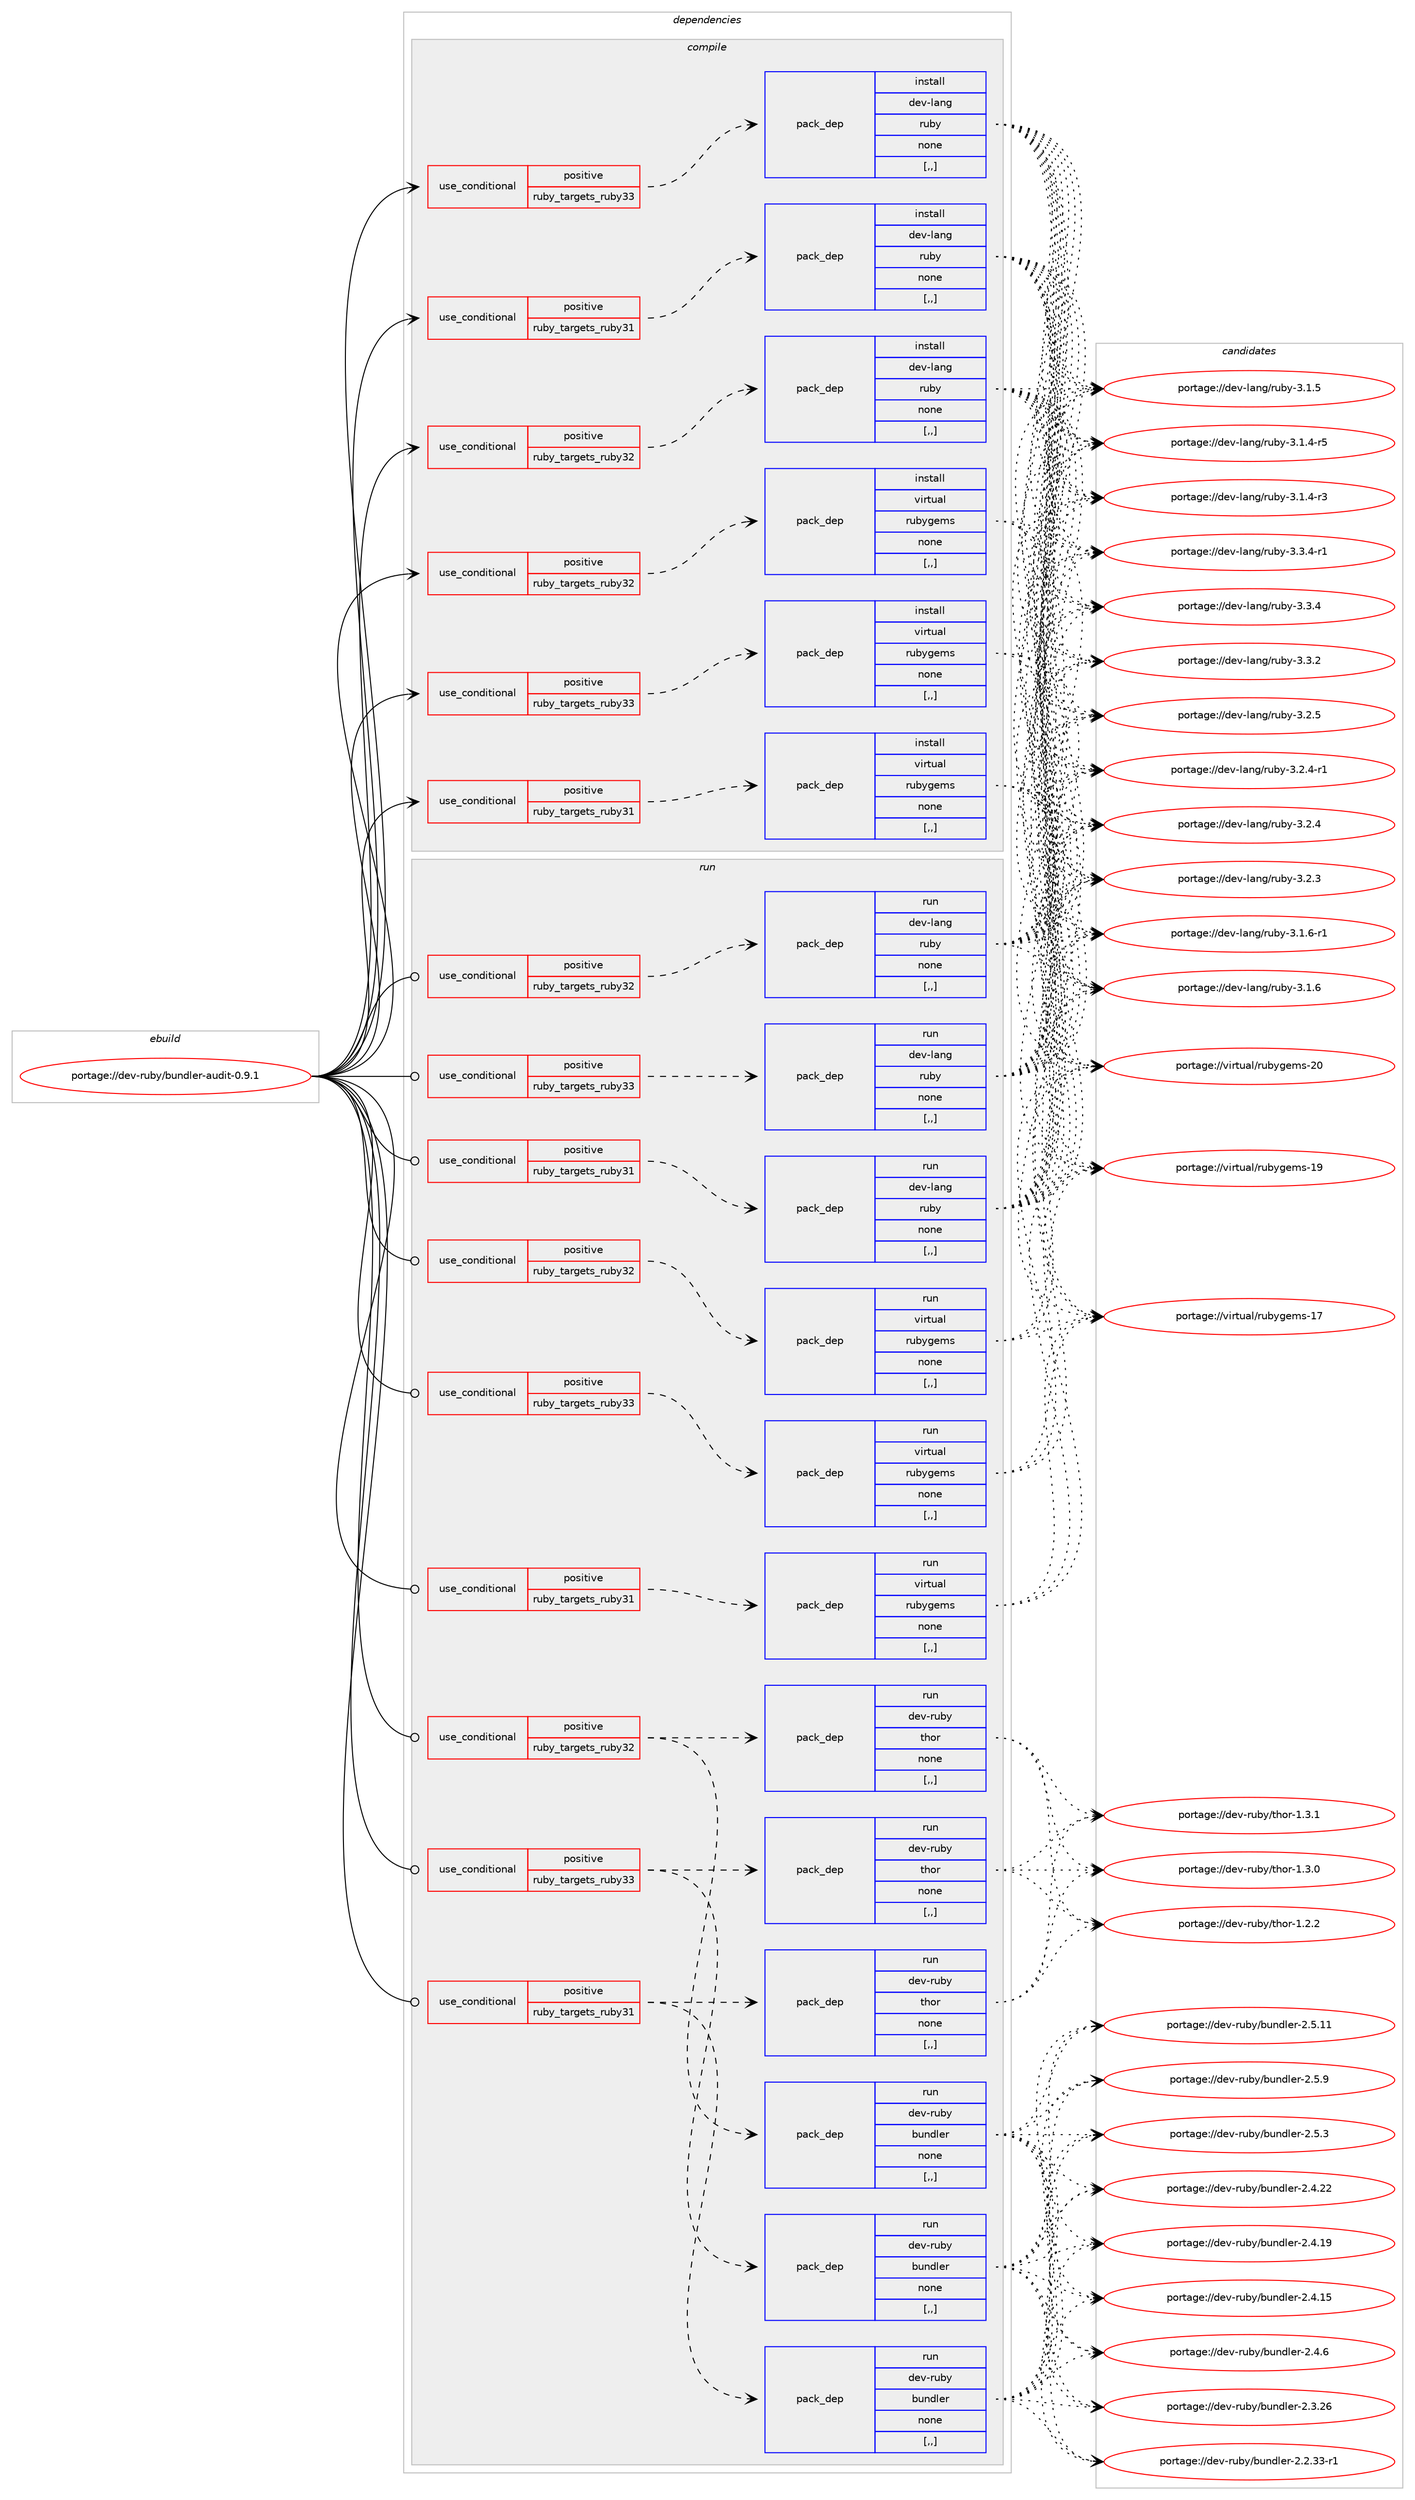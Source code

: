 digraph prolog {

# *************
# Graph options
# *************

newrank=true;
concentrate=true;
compound=true;
graph [rankdir=LR,fontname=Helvetica,fontsize=10,ranksep=1.5];#, ranksep=2.5, nodesep=0.2];
edge  [arrowhead=vee];
node  [fontname=Helvetica,fontsize=10];

# **********
# The ebuild
# **********

subgraph cluster_leftcol {
color=gray;
label=<<i>ebuild</i>>;
id [label="portage://dev-ruby/bundler-audit-0.9.1", color=red, width=4, href="../dev-ruby/bundler-audit-0.9.1.svg"];
}

# ****************
# The dependencies
# ****************

subgraph cluster_midcol {
color=gray;
label=<<i>dependencies</i>>;
subgraph cluster_compile {
fillcolor="#eeeeee";
style=filled;
label=<<i>compile</i>>;
subgraph cond45369 {
dependency178679 [label=<<TABLE BORDER="0" CELLBORDER="1" CELLSPACING="0" CELLPADDING="4"><TR><TD ROWSPAN="3" CELLPADDING="10">use_conditional</TD></TR><TR><TD>positive</TD></TR><TR><TD>ruby_targets_ruby31</TD></TR></TABLE>>, shape=none, color=red];
subgraph pack132018 {
dependency178680 [label=<<TABLE BORDER="0" CELLBORDER="1" CELLSPACING="0" CELLPADDING="4" WIDTH="220"><TR><TD ROWSPAN="6" CELLPADDING="30">pack_dep</TD></TR><TR><TD WIDTH="110">install</TD></TR><TR><TD>dev-lang</TD></TR><TR><TD>ruby</TD></TR><TR><TD>none</TD></TR><TR><TD>[,,]</TD></TR></TABLE>>, shape=none, color=blue];
}
dependency178679:e -> dependency178680:w [weight=20,style="dashed",arrowhead="vee"];
}
id:e -> dependency178679:w [weight=20,style="solid",arrowhead="vee"];
subgraph cond45370 {
dependency178681 [label=<<TABLE BORDER="0" CELLBORDER="1" CELLSPACING="0" CELLPADDING="4"><TR><TD ROWSPAN="3" CELLPADDING="10">use_conditional</TD></TR><TR><TD>positive</TD></TR><TR><TD>ruby_targets_ruby31</TD></TR></TABLE>>, shape=none, color=red];
subgraph pack132019 {
dependency178682 [label=<<TABLE BORDER="0" CELLBORDER="1" CELLSPACING="0" CELLPADDING="4" WIDTH="220"><TR><TD ROWSPAN="6" CELLPADDING="30">pack_dep</TD></TR><TR><TD WIDTH="110">install</TD></TR><TR><TD>virtual</TD></TR><TR><TD>rubygems</TD></TR><TR><TD>none</TD></TR><TR><TD>[,,]</TD></TR></TABLE>>, shape=none, color=blue];
}
dependency178681:e -> dependency178682:w [weight=20,style="dashed",arrowhead="vee"];
}
id:e -> dependency178681:w [weight=20,style="solid",arrowhead="vee"];
subgraph cond45371 {
dependency178683 [label=<<TABLE BORDER="0" CELLBORDER="1" CELLSPACING="0" CELLPADDING="4"><TR><TD ROWSPAN="3" CELLPADDING="10">use_conditional</TD></TR><TR><TD>positive</TD></TR><TR><TD>ruby_targets_ruby32</TD></TR></TABLE>>, shape=none, color=red];
subgraph pack132020 {
dependency178684 [label=<<TABLE BORDER="0" CELLBORDER="1" CELLSPACING="0" CELLPADDING="4" WIDTH="220"><TR><TD ROWSPAN="6" CELLPADDING="30">pack_dep</TD></TR><TR><TD WIDTH="110">install</TD></TR><TR><TD>dev-lang</TD></TR><TR><TD>ruby</TD></TR><TR><TD>none</TD></TR><TR><TD>[,,]</TD></TR></TABLE>>, shape=none, color=blue];
}
dependency178683:e -> dependency178684:w [weight=20,style="dashed",arrowhead="vee"];
}
id:e -> dependency178683:w [weight=20,style="solid",arrowhead="vee"];
subgraph cond45372 {
dependency178685 [label=<<TABLE BORDER="0" CELLBORDER="1" CELLSPACING="0" CELLPADDING="4"><TR><TD ROWSPAN="3" CELLPADDING="10">use_conditional</TD></TR><TR><TD>positive</TD></TR><TR><TD>ruby_targets_ruby32</TD></TR></TABLE>>, shape=none, color=red];
subgraph pack132021 {
dependency178686 [label=<<TABLE BORDER="0" CELLBORDER="1" CELLSPACING="0" CELLPADDING="4" WIDTH="220"><TR><TD ROWSPAN="6" CELLPADDING="30">pack_dep</TD></TR><TR><TD WIDTH="110">install</TD></TR><TR><TD>virtual</TD></TR><TR><TD>rubygems</TD></TR><TR><TD>none</TD></TR><TR><TD>[,,]</TD></TR></TABLE>>, shape=none, color=blue];
}
dependency178685:e -> dependency178686:w [weight=20,style="dashed",arrowhead="vee"];
}
id:e -> dependency178685:w [weight=20,style="solid",arrowhead="vee"];
subgraph cond45373 {
dependency178687 [label=<<TABLE BORDER="0" CELLBORDER="1" CELLSPACING="0" CELLPADDING="4"><TR><TD ROWSPAN="3" CELLPADDING="10">use_conditional</TD></TR><TR><TD>positive</TD></TR><TR><TD>ruby_targets_ruby33</TD></TR></TABLE>>, shape=none, color=red];
subgraph pack132022 {
dependency178688 [label=<<TABLE BORDER="0" CELLBORDER="1" CELLSPACING="0" CELLPADDING="4" WIDTH="220"><TR><TD ROWSPAN="6" CELLPADDING="30">pack_dep</TD></TR><TR><TD WIDTH="110">install</TD></TR><TR><TD>dev-lang</TD></TR><TR><TD>ruby</TD></TR><TR><TD>none</TD></TR><TR><TD>[,,]</TD></TR></TABLE>>, shape=none, color=blue];
}
dependency178687:e -> dependency178688:w [weight=20,style="dashed",arrowhead="vee"];
}
id:e -> dependency178687:w [weight=20,style="solid",arrowhead="vee"];
subgraph cond45374 {
dependency178689 [label=<<TABLE BORDER="0" CELLBORDER="1" CELLSPACING="0" CELLPADDING="4"><TR><TD ROWSPAN="3" CELLPADDING="10">use_conditional</TD></TR><TR><TD>positive</TD></TR><TR><TD>ruby_targets_ruby33</TD></TR></TABLE>>, shape=none, color=red];
subgraph pack132023 {
dependency178690 [label=<<TABLE BORDER="0" CELLBORDER="1" CELLSPACING="0" CELLPADDING="4" WIDTH="220"><TR><TD ROWSPAN="6" CELLPADDING="30">pack_dep</TD></TR><TR><TD WIDTH="110">install</TD></TR><TR><TD>virtual</TD></TR><TR><TD>rubygems</TD></TR><TR><TD>none</TD></TR><TR><TD>[,,]</TD></TR></TABLE>>, shape=none, color=blue];
}
dependency178689:e -> dependency178690:w [weight=20,style="dashed",arrowhead="vee"];
}
id:e -> dependency178689:w [weight=20,style="solid",arrowhead="vee"];
}
subgraph cluster_compileandrun {
fillcolor="#eeeeee";
style=filled;
label=<<i>compile and run</i>>;
}
subgraph cluster_run {
fillcolor="#eeeeee";
style=filled;
label=<<i>run</i>>;
subgraph cond45375 {
dependency178691 [label=<<TABLE BORDER="0" CELLBORDER="1" CELLSPACING="0" CELLPADDING="4"><TR><TD ROWSPAN="3" CELLPADDING="10">use_conditional</TD></TR><TR><TD>positive</TD></TR><TR><TD>ruby_targets_ruby31</TD></TR></TABLE>>, shape=none, color=red];
subgraph pack132024 {
dependency178692 [label=<<TABLE BORDER="0" CELLBORDER="1" CELLSPACING="0" CELLPADDING="4" WIDTH="220"><TR><TD ROWSPAN="6" CELLPADDING="30">pack_dep</TD></TR><TR><TD WIDTH="110">run</TD></TR><TR><TD>dev-lang</TD></TR><TR><TD>ruby</TD></TR><TR><TD>none</TD></TR><TR><TD>[,,]</TD></TR></TABLE>>, shape=none, color=blue];
}
dependency178691:e -> dependency178692:w [weight=20,style="dashed",arrowhead="vee"];
}
id:e -> dependency178691:w [weight=20,style="solid",arrowhead="odot"];
subgraph cond45376 {
dependency178693 [label=<<TABLE BORDER="0" CELLBORDER="1" CELLSPACING="0" CELLPADDING="4"><TR><TD ROWSPAN="3" CELLPADDING="10">use_conditional</TD></TR><TR><TD>positive</TD></TR><TR><TD>ruby_targets_ruby31</TD></TR></TABLE>>, shape=none, color=red];
subgraph pack132025 {
dependency178694 [label=<<TABLE BORDER="0" CELLBORDER="1" CELLSPACING="0" CELLPADDING="4" WIDTH="220"><TR><TD ROWSPAN="6" CELLPADDING="30">pack_dep</TD></TR><TR><TD WIDTH="110">run</TD></TR><TR><TD>dev-ruby</TD></TR><TR><TD>thor</TD></TR><TR><TD>none</TD></TR><TR><TD>[,,]</TD></TR></TABLE>>, shape=none, color=blue];
}
dependency178693:e -> dependency178694:w [weight=20,style="dashed",arrowhead="vee"];
subgraph pack132026 {
dependency178695 [label=<<TABLE BORDER="0" CELLBORDER="1" CELLSPACING="0" CELLPADDING="4" WIDTH="220"><TR><TD ROWSPAN="6" CELLPADDING="30">pack_dep</TD></TR><TR><TD WIDTH="110">run</TD></TR><TR><TD>dev-ruby</TD></TR><TR><TD>bundler</TD></TR><TR><TD>none</TD></TR><TR><TD>[,,]</TD></TR></TABLE>>, shape=none, color=blue];
}
dependency178693:e -> dependency178695:w [weight=20,style="dashed",arrowhead="vee"];
}
id:e -> dependency178693:w [weight=20,style="solid",arrowhead="odot"];
subgraph cond45377 {
dependency178696 [label=<<TABLE BORDER="0" CELLBORDER="1" CELLSPACING="0" CELLPADDING="4"><TR><TD ROWSPAN="3" CELLPADDING="10">use_conditional</TD></TR><TR><TD>positive</TD></TR><TR><TD>ruby_targets_ruby31</TD></TR></TABLE>>, shape=none, color=red];
subgraph pack132027 {
dependency178697 [label=<<TABLE BORDER="0" CELLBORDER="1" CELLSPACING="0" CELLPADDING="4" WIDTH="220"><TR><TD ROWSPAN="6" CELLPADDING="30">pack_dep</TD></TR><TR><TD WIDTH="110">run</TD></TR><TR><TD>virtual</TD></TR><TR><TD>rubygems</TD></TR><TR><TD>none</TD></TR><TR><TD>[,,]</TD></TR></TABLE>>, shape=none, color=blue];
}
dependency178696:e -> dependency178697:w [weight=20,style="dashed",arrowhead="vee"];
}
id:e -> dependency178696:w [weight=20,style="solid",arrowhead="odot"];
subgraph cond45378 {
dependency178698 [label=<<TABLE BORDER="0" CELLBORDER="1" CELLSPACING="0" CELLPADDING="4"><TR><TD ROWSPAN="3" CELLPADDING="10">use_conditional</TD></TR><TR><TD>positive</TD></TR><TR><TD>ruby_targets_ruby32</TD></TR></TABLE>>, shape=none, color=red];
subgraph pack132028 {
dependency178699 [label=<<TABLE BORDER="0" CELLBORDER="1" CELLSPACING="0" CELLPADDING="4" WIDTH="220"><TR><TD ROWSPAN="6" CELLPADDING="30">pack_dep</TD></TR><TR><TD WIDTH="110">run</TD></TR><TR><TD>dev-lang</TD></TR><TR><TD>ruby</TD></TR><TR><TD>none</TD></TR><TR><TD>[,,]</TD></TR></TABLE>>, shape=none, color=blue];
}
dependency178698:e -> dependency178699:w [weight=20,style="dashed",arrowhead="vee"];
}
id:e -> dependency178698:w [weight=20,style="solid",arrowhead="odot"];
subgraph cond45379 {
dependency178700 [label=<<TABLE BORDER="0" CELLBORDER="1" CELLSPACING="0" CELLPADDING="4"><TR><TD ROWSPAN="3" CELLPADDING="10">use_conditional</TD></TR><TR><TD>positive</TD></TR><TR><TD>ruby_targets_ruby32</TD></TR></TABLE>>, shape=none, color=red];
subgraph pack132029 {
dependency178701 [label=<<TABLE BORDER="0" CELLBORDER="1" CELLSPACING="0" CELLPADDING="4" WIDTH="220"><TR><TD ROWSPAN="6" CELLPADDING="30">pack_dep</TD></TR><TR><TD WIDTH="110">run</TD></TR><TR><TD>dev-ruby</TD></TR><TR><TD>thor</TD></TR><TR><TD>none</TD></TR><TR><TD>[,,]</TD></TR></TABLE>>, shape=none, color=blue];
}
dependency178700:e -> dependency178701:w [weight=20,style="dashed",arrowhead="vee"];
subgraph pack132030 {
dependency178702 [label=<<TABLE BORDER="0" CELLBORDER="1" CELLSPACING="0" CELLPADDING="4" WIDTH="220"><TR><TD ROWSPAN="6" CELLPADDING="30">pack_dep</TD></TR><TR><TD WIDTH="110">run</TD></TR><TR><TD>dev-ruby</TD></TR><TR><TD>bundler</TD></TR><TR><TD>none</TD></TR><TR><TD>[,,]</TD></TR></TABLE>>, shape=none, color=blue];
}
dependency178700:e -> dependency178702:w [weight=20,style="dashed",arrowhead="vee"];
}
id:e -> dependency178700:w [weight=20,style="solid",arrowhead="odot"];
subgraph cond45380 {
dependency178703 [label=<<TABLE BORDER="0" CELLBORDER="1" CELLSPACING="0" CELLPADDING="4"><TR><TD ROWSPAN="3" CELLPADDING="10">use_conditional</TD></TR><TR><TD>positive</TD></TR><TR><TD>ruby_targets_ruby32</TD></TR></TABLE>>, shape=none, color=red];
subgraph pack132031 {
dependency178704 [label=<<TABLE BORDER="0" CELLBORDER="1" CELLSPACING="0" CELLPADDING="4" WIDTH="220"><TR><TD ROWSPAN="6" CELLPADDING="30">pack_dep</TD></TR><TR><TD WIDTH="110">run</TD></TR><TR><TD>virtual</TD></TR><TR><TD>rubygems</TD></TR><TR><TD>none</TD></TR><TR><TD>[,,]</TD></TR></TABLE>>, shape=none, color=blue];
}
dependency178703:e -> dependency178704:w [weight=20,style="dashed",arrowhead="vee"];
}
id:e -> dependency178703:w [weight=20,style="solid",arrowhead="odot"];
subgraph cond45381 {
dependency178705 [label=<<TABLE BORDER="0" CELLBORDER="1" CELLSPACING="0" CELLPADDING="4"><TR><TD ROWSPAN="3" CELLPADDING="10">use_conditional</TD></TR><TR><TD>positive</TD></TR><TR><TD>ruby_targets_ruby33</TD></TR></TABLE>>, shape=none, color=red];
subgraph pack132032 {
dependency178706 [label=<<TABLE BORDER="0" CELLBORDER="1" CELLSPACING="0" CELLPADDING="4" WIDTH="220"><TR><TD ROWSPAN="6" CELLPADDING="30">pack_dep</TD></TR><TR><TD WIDTH="110">run</TD></TR><TR><TD>dev-lang</TD></TR><TR><TD>ruby</TD></TR><TR><TD>none</TD></TR><TR><TD>[,,]</TD></TR></TABLE>>, shape=none, color=blue];
}
dependency178705:e -> dependency178706:w [weight=20,style="dashed",arrowhead="vee"];
}
id:e -> dependency178705:w [weight=20,style="solid",arrowhead="odot"];
subgraph cond45382 {
dependency178707 [label=<<TABLE BORDER="0" CELLBORDER="1" CELLSPACING="0" CELLPADDING="4"><TR><TD ROWSPAN="3" CELLPADDING="10">use_conditional</TD></TR><TR><TD>positive</TD></TR><TR><TD>ruby_targets_ruby33</TD></TR></TABLE>>, shape=none, color=red];
subgraph pack132033 {
dependency178708 [label=<<TABLE BORDER="0" CELLBORDER="1" CELLSPACING="0" CELLPADDING="4" WIDTH="220"><TR><TD ROWSPAN="6" CELLPADDING="30">pack_dep</TD></TR><TR><TD WIDTH="110">run</TD></TR><TR><TD>dev-ruby</TD></TR><TR><TD>thor</TD></TR><TR><TD>none</TD></TR><TR><TD>[,,]</TD></TR></TABLE>>, shape=none, color=blue];
}
dependency178707:e -> dependency178708:w [weight=20,style="dashed",arrowhead="vee"];
subgraph pack132034 {
dependency178709 [label=<<TABLE BORDER="0" CELLBORDER="1" CELLSPACING="0" CELLPADDING="4" WIDTH="220"><TR><TD ROWSPAN="6" CELLPADDING="30">pack_dep</TD></TR><TR><TD WIDTH="110">run</TD></TR><TR><TD>dev-ruby</TD></TR><TR><TD>bundler</TD></TR><TR><TD>none</TD></TR><TR><TD>[,,]</TD></TR></TABLE>>, shape=none, color=blue];
}
dependency178707:e -> dependency178709:w [weight=20,style="dashed",arrowhead="vee"];
}
id:e -> dependency178707:w [weight=20,style="solid",arrowhead="odot"];
subgraph cond45383 {
dependency178710 [label=<<TABLE BORDER="0" CELLBORDER="1" CELLSPACING="0" CELLPADDING="4"><TR><TD ROWSPAN="3" CELLPADDING="10">use_conditional</TD></TR><TR><TD>positive</TD></TR><TR><TD>ruby_targets_ruby33</TD></TR></TABLE>>, shape=none, color=red];
subgraph pack132035 {
dependency178711 [label=<<TABLE BORDER="0" CELLBORDER="1" CELLSPACING="0" CELLPADDING="4" WIDTH="220"><TR><TD ROWSPAN="6" CELLPADDING="30">pack_dep</TD></TR><TR><TD WIDTH="110">run</TD></TR><TR><TD>virtual</TD></TR><TR><TD>rubygems</TD></TR><TR><TD>none</TD></TR><TR><TD>[,,]</TD></TR></TABLE>>, shape=none, color=blue];
}
dependency178710:e -> dependency178711:w [weight=20,style="dashed",arrowhead="vee"];
}
id:e -> dependency178710:w [weight=20,style="solid",arrowhead="odot"];
}
}

# **************
# The candidates
# **************

subgraph cluster_choices {
rank=same;
color=gray;
label=<<i>candidates</i>>;

subgraph choice132018 {
color=black;
nodesep=1;
choice100101118451089711010347114117981214551465146524511449 [label="portage://dev-lang/ruby-3.3.4-r1", color=red, width=4,href="../dev-lang/ruby-3.3.4-r1.svg"];
choice10010111845108971101034711411798121455146514652 [label="portage://dev-lang/ruby-3.3.4", color=red, width=4,href="../dev-lang/ruby-3.3.4.svg"];
choice10010111845108971101034711411798121455146514650 [label="portage://dev-lang/ruby-3.3.2", color=red, width=4,href="../dev-lang/ruby-3.3.2.svg"];
choice10010111845108971101034711411798121455146504653 [label="portage://dev-lang/ruby-3.2.5", color=red, width=4,href="../dev-lang/ruby-3.2.5.svg"];
choice100101118451089711010347114117981214551465046524511449 [label="portage://dev-lang/ruby-3.2.4-r1", color=red, width=4,href="../dev-lang/ruby-3.2.4-r1.svg"];
choice10010111845108971101034711411798121455146504652 [label="portage://dev-lang/ruby-3.2.4", color=red, width=4,href="../dev-lang/ruby-3.2.4.svg"];
choice10010111845108971101034711411798121455146504651 [label="portage://dev-lang/ruby-3.2.3", color=red, width=4,href="../dev-lang/ruby-3.2.3.svg"];
choice100101118451089711010347114117981214551464946544511449 [label="portage://dev-lang/ruby-3.1.6-r1", color=red, width=4,href="../dev-lang/ruby-3.1.6-r1.svg"];
choice10010111845108971101034711411798121455146494654 [label="portage://dev-lang/ruby-3.1.6", color=red, width=4,href="../dev-lang/ruby-3.1.6.svg"];
choice10010111845108971101034711411798121455146494653 [label="portage://dev-lang/ruby-3.1.5", color=red, width=4,href="../dev-lang/ruby-3.1.5.svg"];
choice100101118451089711010347114117981214551464946524511453 [label="portage://dev-lang/ruby-3.1.4-r5", color=red, width=4,href="../dev-lang/ruby-3.1.4-r5.svg"];
choice100101118451089711010347114117981214551464946524511451 [label="portage://dev-lang/ruby-3.1.4-r3", color=red, width=4,href="../dev-lang/ruby-3.1.4-r3.svg"];
dependency178680:e -> choice100101118451089711010347114117981214551465146524511449:w [style=dotted,weight="100"];
dependency178680:e -> choice10010111845108971101034711411798121455146514652:w [style=dotted,weight="100"];
dependency178680:e -> choice10010111845108971101034711411798121455146514650:w [style=dotted,weight="100"];
dependency178680:e -> choice10010111845108971101034711411798121455146504653:w [style=dotted,weight="100"];
dependency178680:e -> choice100101118451089711010347114117981214551465046524511449:w [style=dotted,weight="100"];
dependency178680:e -> choice10010111845108971101034711411798121455146504652:w [style=dotted,weight="100"];
dependency178680:e -> choice10010111845108971101034711411798121455146504651:w [style=dotted,weight="100"];
dependency178680:e -> choice100101118451089711010347114117981214551464946544511449:w [style=dotted,weight="100"];
dependency178680:e -> choice10010111845108971101034711411798121455146494654:w [style=dotted,weight="100"];
dependency178680:e -> choice10010111845108971101034711411798121455146494653:w [style=dotted,weight="100"];
dependency178680:e -> choice100101118451089711010347114117981214551464946524511453:w [style=dotted,weight="100"];
dependency178680:e -> choice100101118451089711010347114117981214551464946524511451:w [style=dotted,weight="100"];
}
subgraph choice132019 {
color=black;
nodesep=1;
choice118105114116117971084711411798121103101109115455048 [label="portage://virtual/rubygems-20", color=red, width=4,href="../virtual/rubygems-20.svg"];
choice118105114116117971084711411798121103101109115454957 [label="portage://virtual/rubygems-19", color=red, width=4,href="../virtual/rubygems-19.svg"];
choice118105114116117971084711411798121103101109115454955 [label="portage://virtual/rubygems-17", color=red, width=4,href="../virtual/rubygems-17.svg"];
dependency178682:e -> choice118105114116117971084711411798121103101109115455048:w [style=dotted,weight="100"];
dependency178682:e -> choice118105114116117971084711411798121103101109115454957:w [style=dotted,weight="100"];
dependency178682:e -> choice118105114116117971084711411798121103101109115454955:w [style=dotted,weight="100"];
}
subgraph choice132020 {
color=black;
nodesep=1;
choice100101118451089711010347114117981214551465146524511449 [label="portage://dev-lang/ruby-3.3.4-r1", color=red, width=4,href="../dev-lang/ruby-3.3.4-r1.svg"];
choice10010111845108971101034711411798121455146514652 [label="portage://dev-lang/ruby-3.3.4", color=red, width=4,href="../dev-lang/ruby-3.3.4.svg"];
choice10010111845108971101034711411798121455146514650 [label="portage://dev-lang/ruby-3.3.2", color=red, width=4,href="../dev-lang/ruby-3.3.2.svg"];
choice10010111845108971101034711411798121455146504653 [label="portage://dev-lang/ruby-3.2.5", color=red, width=4,href="../dev-lang/ruby-3.2.5.svg"];
choice100101118451089711010347114117981214551465046524511449 [label="portage://dev-lang/ruby-3.2.4-r1", color=red, width=4,href="../dev-lang/ruby-3.2.4-r1.svg"];
choice10010111845108971101034711411798121455146504652 [label="portage://dev-lang/ruby-3.2.4", color=red, width=4,href="../dev-lang/ruby-3.2.4.svg"];
choice10010111845108971101034711411798121455146504651 [label="portage://dev-lang/ruby-3.2.3", color=red, width=4,href="../dev-lang/ruby-3.2.3.svg"];
choice100101118451089711010347114117981214551464946544511449 [label="portage://dev-lang/ruby-3.1.6-r1", color=red, width=4,href="../dev-lang/ruby-3.1.6-r1.svg"];
choice10010111845108971101034711411798121455146494654 [label="portage://dev-lang/ruby-3.1.6", color=red, width=4,href="../dev-lang/ruby-3.1.6.svg"];
choice10010111845108971101034711411798121455146494653 [label="portage://dev-lang/ruby-3.1.5", color=red, width=4,href="../dev-lang/ruby-3.1.5.svg"];
choice100101118451089711010347114117981214551464946524511453 [label="portage://dev-lang/ruby-3.1.4-r5", color=red, width=4,href="../dev-lang/ruby-3.1.4-r5.svg"];
choice100101118451089711010347114117981214551464946524511451 [label="portage://dev-lang/ruby-3.1.4-r3", color=red, width=4,href="../dev-lang/ruby-3.1.4-r3.svg"];
dependency178684:e -> choice100101118451089711010347114117981214551465146524511449:w [style=dotted,weight="100"];
dependency178684:e -> choice10010111845108971101034711411798121455146514652:w [style=dotted,weight="100"];
dependency178684:e -> choice10010111845108971101034711411798121455146514650:w [style=dotted,weight="100"];
dependency178684:e -> choice10010111845108971101034711411798121455146504653:w [style=dotted,weight="100"];
dependency178684:e -> choice100101118451089711010347114117981214551465046524511449:w [style=dotted,weight="100"];
dependency178684:e -> choice10010111845108971101034711411798121455146504652:w [style=dotted,weight="100"];
dependency178684:e -> choice10010111845108971101034711411798121455146504651:w [style=dotted,weight="100"];
dependency178684:e -> choice100101118451089711010347114117981214551464946544511449:w [style=dotted,weight="100"];
dependency178684:e -> choice10010111845108971101034711411798121455146494654:w [style=dotted,weight="100"];
dependency178684:e -> choice10010111845108971101034711411798121455146494653:w [style=dotted,weight="100"];
dependency178684:e -> choice100101118451089711010347114117981214551464946524511453:w [style=dotted,weight="100"];
dependency178684:e -> choice100101118451089711010347114117981214551464946524511451:w [style=dotted,weight="100"];
}
subgraph choice132021 {
color=black;
nodesep=1;
choice118105114116117971084711411798121103101109115455048 [label="portage://virtual/rubygems-20", color=red, width=4,href="../virtual/rubygems-20.svg"];
choice118105114116117971084711411798121103101109115454957 [label="portage://virtual/rubygems-19", color=red, width=4,href="../virtual/rubygems-19.svg"];
choice118105114116117971084711411798121103101109115454955 [label="portage://virtual/rubygems-17", color=red, width=4,href="../virtual/rubygems-17.svg"];
dependency178686:e -> choice118105114116117971084711411798121103101109115455048:w [style=dotted,weight="100"];
dependency178686:e -> choice118105114116117971084711411798121103101109115454957:w [style=dotted,weight="100"];
dependency178686:e -> choice118105114116117971084711411798121103101109115454955:w [style=dotted,weight="100"];
}
subgraph choice132022 {
color=black;
nodesep=1;
choice100101118451089711010347114117981214551465146524511449 [label="portage://dev-lang/ruby-3.3.4-r1", color=red, width=4,href="../dev-lang/ruby-3.3.4-r1.svg"];
choice10010111845108971101034711411798121455146514652 [label="portage://dev-lang/ruby-3.3.4", color=red, width=4,href="../dev-lang/ruby-3.3.4.svg"];
choice10010111845108971101034711411798121455146514650 [label="portage://dev-lang/ruby-3.3.2", color=red, width=4,href="../dev-lang/ruby-3.3.2.svg"];
choice10010111845108971101034711411798121455146504653 [label="portage://dev-lang/ruby-3.2.5", color=red, width=4,href="../dev-lang/ruby-3.2.5.svg"];
choice100101118451089711010347114117981214551465046524511449 [label="portage://dev-lang/ruby-3.2.4-r1", color=red, width=4,href="../dev-lang/ruby-3.2.4-r1.svg"];
choice10010111845108971101034711411798121455146504652 [label="portage://dev-lang/ruby-3.2.4", color=red, width=4,href="../dev-lang/ruby-3.2.4.svg"];
choice10010111845108971101034711411798121455146504651 [label="portage://dev-lang/ruby-3.2.3", color=red, width=4,href="../dev-lang/ruby-3.2.3.svg"];
choice100101118451089711010347114117981214551464946544511449 [label="portage://dev-lang/ruby-3.1.6-r1", color=red, width=4,href="../dev-lang/ruby-3.1.6-r1.svg"];
choice10010111845108971101034711411798121455146494654 [label="portage://dev-lang/ruby-3.1.6", color=red, width=4,href="../dev-lang/ruby-3.1.6.svg"];
choice10010111845108971101034711411798121455146494653 [label="portage://dev-lang/ruby-3.1.5", color=red, width=4,href="../dev-lang/ruby-3.1.5.svg"];
choice100101118451089711010347114117981214551464946524511453 [label="portage://dev-lang/ruby-3.1.4-r5", color=red, width=4,href="../dev-lang/ruby-3.1.4-r5.svg"];
choice100101118451089711010347114117981214551464946524511451 [label="portage://dev-lang/ruby-3.1.4-r3", color=red, width=4,href="../dev-lang/ruby-3.1.4-r3.svg"];
dependency178688:e -> choice100101118451089711010347114117981214551465146524511449:w [style=dotted,weight="100"];
dependency178688:e -> choice10010111845108971101034711411798121455146514652:w [style=dotted,weight="100"];
dependency178688:e -> choice10010111845108971101034711411798121455146514650:w [style=dotted,weight="100"];
dependency178688:e -> choice10010111845108971101034711411798121455146504653:w [style=dotted,weight="100"];
dependency178688:e -> choice100101118451089711010347114117981214551465046524511449:w [style=dotted,weight="100"];
dependency178688:e -> choice10010111845108971101034711411798121455146504652:w [style=dotted,weight="100"];
dependency178688:e -> choice10010111845108971101034711411798121455146504651:w [style=dotted,weight="100"];
dependency178688:e -> choice100101118451089711010347114117981214551464946544511449:w [style=dotted,weight="100"];
dependency178688:e -> choice10010111845108971101034711411798121455146494654:w [style=dotted,weight="100"];
dependency178688:e -> choice10010111845108971101034711411798121455146494653:w [style=dotted,weight="100"];
dependency178688:e -> choice100101118451089711010347114117981214551464946524511453:w [style=dotted,weight="100"];
dependency178688:e -> choice100101118451089711010347114117981214551464946524511451:w [style=dotted,weight="100"];
}
subgraph choice132023 {
color=black;
nodesep=1;
choice118105114116117971084711411798121103101109115455048 [label="portage://virtual/rubygems-20", color=red, width=4,href="../virtual/rubygems-20.svg"];
choice118105114116117971084711411798121103101109115454957 [label="portage://virtual/rubygems-19", color=red, width=4,href="../virtual/rubygems-19.svg"];
choice118105114116117971084711411798121103101109115454955 [label="portage://virtual/rubygems-17", color=red, width=4,href="../virtual/rubygems-17.svg"];
dependency178690:e -> choice118105114116117971084711411798121103101109115455048:w [style=dotted,weight="100"];
dependency178690:e -> choice118105114116117971084711411798121103101109115454957:w [style=dotted,weight="100"];
dependency178690:e -> choice118105114116117971084711411798121103101109115454955:w [style=dotted,weight="100"];
}
subgraph choice132024 {
color=black;
nodesep=1;
choice100101118451089711010347114117981214551465146524511449 [label="portage://dev-lang/ruby-3.3.4-r1", color=red, width=4,href="../dev-lang/ruby-3.3.4-r1.svg"];
choice10010111845108971101034711411798121455146514652 [label="portage://dev-lang/ruby-3.3.4", color=red, width=4,href="../dev-lang/ruby-3.3.4.svg"];
choice10010111845108971101034711411798121455146514650 [label="portage://dev-lang/ruby-3.3.2", color=red, width=4,href="../dev-lang/ruby-3.3.2.svg"];
choice10010111845108971101034711411798121455146504653 [label="portage://dev-lang/ruby-3.2.5", color=red, width=4,href="../dev-lang/ruby-3.2.5.svg"];
choice100101118451089711010347114117981214551465046524511449 [label="portage://dev-lang/ruby-3.2.4-r1", color=red, width=4,href="../dev-lang/ruby-3.2.4-r1.svg"];
choice10010111845108971101034711411798121455146504652 [label="portage://dev-lang/ruby-3.2.4", color=red, width=4,href="../dev-lang/ruby-3.2.4.svg"];
choice10010111845108971101034711411798121455146504651 [label="portage://dev-lang/ruby-3.2.3", color=red, width=4,href="../dev-lang/ruby-3.2.3.svg"];
choice100101118451089711010347114117981214551464946544511449 [label="portage://dev-lang/ruby-3.1.6-r1", color=red, width=4,href="../dev-lang/ruby-3.1.6-r1.svg"];
choice10010111845108971101034711411798121455146494654 [label="portage://dev-lang/ruby-3.1.6", color=red, width=4,href="../dev-lang/ruby-3.1.6.svg"];
choice10010111845108971101034711411798121455146494653 [label="portage://dev-lang/ruby-3.1.5", color=red, width=4,href="../dev-lang/ruby-3.1.5.svg"];
choice100101118451089711010347114117981214551464946524511453 [label="portage://dev-lang/ruby-3.1.4-r5", color=red, width=4,href="../dev-lang/ruby-3.1.4-r5.svg"];
choice100101118451089711010347114117981214551464946524511451 [label="portage://dev-lang/ruby-3.1.4-r3", color=red, width=4,href="../dev-lang/ruby-3.1.4-r3.svg"];
dependency178692:e -> choice100101118451089711010347114117981214551465146524511449:w [style=dotted,weight="100"];
dependency178692:e -> choice10010111845108971101034711411798121455146514652:w [style=dotted,weight="100"];
dependency178692:e -> choice10010111845108971101034711411798121455146514650:w [style=dotted,weight="100"];
dependency178692:e -> choice10010111845108971101034711411798121455146504653:w [style=dotted,weight="100"];
dependency178692:e -> choice100101118451089711010347114117981214551465046524511449:w [style=dotted,weight="100"];
dependency178692:e -> choice10010111845108971101034711411798121455146504652:w [style=dotted,weight="100"];
dependency178692:e -> choice10010111845108971101034711411798121455146504651:w [style=dotted,weight="100"];
dependency178692:e -> choice100101118451089711010347114117981214551464946544511449:w [style=dotted,weight="100"];
dependency178692:e -> choice10010111845108971101034711411798121455146494654:w [style=dotted,weight="100"];
dependency178692:e -> choice10010111845108971101034711411798121455146494653:w [style=dotted,weight="100"];
dependency178692:e -> choice100101118451089711010347114117981214551464946524511453:w [style=dotted,weight="100"];
dependency178692:e -> choice100101118451089711010347114117981214551464946524511451:w [style=dotted,weight="100"];
}
subgraph choice132025 {
color=black;
nodesep=1;
choice100101118451141179812147116104111114454946514649 [label="portage://dev-ruby/thor-1.3.1", color=red, width=4,href="../dev-ruby/thor-1.3.1.svg"];
choice100101118451141179812147116104111114454946514648 [label="portage://dev-ruby/thor-1.3.0", color=red, width=4,href="../dev-ruby/thor-1.3.0.svg"];
choice100101118451141179812147116104111114454946504650 [label="portage://dev-ruby/thor-1.2.2", color=red, width=4,href="../dev-ruby/thor-1.2.2.svg"];
dependency178694:e -> choice100101118451141179812147116104111114454946514649:w [style=dotted,weight="100"];
dependency178694:e -> choice100101118451141179812147116104111114454946514648:w [style=dotted,weight="100"];
dependency178694:e -> choice100101118451141179812147116104111114454946504650:w [style=dotted,weight="100"];
}
subgraph choice132026 {
color=black;
nodesep=1;
choice1001011184511411798121479811711010010810111445504653464949 [label="portage://dev-ruby/bundler-2.5.11", color=red, width=4,href="../dev-ruby/bundler-2.5.11.svg"];
choice10010111845114117981214798117110100108101114455046534657 [label="portage://dev-ruby/bundler-2.5.9", color=red, width=4,href="../dev-ruby/bundler-2.5.9.svg"];
choice10010111845114117981214798117110100108101114455046534651 [label="portage://dev-ruby/bundler-2.5.3", color=red, width=4,href="../dev-ruby/bundler-2.5.3.svg"];
choice1001011184511411798121479811711010010810111445504652465050 [label="portage://dev-ruby/bundler-2.4.22", color=red, width=4,href="../dev-ruby/bundler-2.4.22.svg"];
choice1001011184511411798121479811711010010810111445504652464957 [label="portage://dev-ruby/bundler-2.4.19", color=red, width=4,href="../dev-ruby/bundler-2.4.19.svg"];
choice1001011184511411798121479811711010010810111445504652464953 [label="portage://dev-ruby/bundler-2.4.15", color=red, width=4,href="../dev-ruby/bundler-2.4.15.svg"];
choice10010111845114117981214798117110100108101114455046524654 [label="portage://dev-ruby/bundler-2.4.6", color=red, width=4,href="../dev-ruby/bundler-2.4.6.svg"];
choice1001011184511411798121479811711010010810111445504651465054 [label="portage://dev-ruby/bundler-2.3.26", color=red, width=4,href="../dev-ruby/bundler-2.3.26.svg"];
choice10010111845114117981214798117110100108101114455046504651514511449 [label="portage://dev-ruby/bundler-2.2.33-r1", color=red, width=4,href="../dev-ruby/bundler-2.2.33-r1.svg"];
dependency178695:e -> choice1001011184511411798121479811711010010810111445504653464949:w [style=dotted,weight="100"];
dependency178695:e -> choice10010111845114117981214798117110100108101114455046534657:w [style=dotted,weight="100"];
dependency178695:e -> choice10010111845114117981214798117110100108101114455046534651:w [style=dotted,weight="100"];
dependency178695:e -> choice1001011184511411798121479811711010010810111445504652465050:w [style=dotted,weight="100"];
dependency178695:e -> choice1001011184511411798121479811711010010810111445504652464957:w [style=dotted,weight="100"];
dependency178695:e -> choice1001011184511411798121479811711010010810111445504652464953:w [style=dotted,weight="100"];
dependency178695:e -> choice10010111845114117981214798117110100108101114455046524654:w [style=dotted,weight="100"];
dependency178695:e -> choice1001011184511411798121479811711010010810111445504651465054:w [style=dotted,weight="100"];
dependency178695:e -> choice10010111845114117981214798117110100108101114455046504651514511449:w [style=dotted,weight="100"];
}
subgraph choice132027 {
color=black;
nodesep=1;
choice118105114116117971084711411798121103101109115455048 [label="portage://virtual/rubygems-20", color=red, width=4,href="../virtual/rubygems-20.svg"];
choice118105114116117971084711411798121103101109115454957 [label="portage://virtual/rubygems-19", color=red, width=4,href="../virtual/rubygems-19.svg"];
choice118105114116117971084711411798121103101109115454955 [label="portage://virtual/rubygems-17", color=red, width=4,href="../virtual/rubygems-17.svg"];
dependency178697:e -> choice118105114116117971084711411798121103101109115455048:w [style=dotted,weight="100"];
dependency178697:e -> choice118105114116117971084711411798121103101109115454957:w [style=dotted,weight="100"];
dependency178697:e -> choice118105114116117971084711411798121103101109115454955:w [style=dotted,weight="100"];
}
subgraph choice132028 {
color=black;
nodesep=1;
choice100101118451089711010347114117981214551465146524511449 [label="portage://dev-lang/ruby-3.3.4-r1", color=red, width=4,href="../dev-lang/ruby-3.3.4-r1.svg"];
choice10010111845108971101034711411798121455146514652 [label="portage://dev-lang/ruby-3.3.4", color=red, width=4,href="../dev-lang/ruby-3.3.4.svg"];
choice10010111845108971101034711411798121455146514650 [label="portage://dev-lang/ruby-3.3.2", color=red, width=4,href="../dev-lang/ruby-3.3.2.svg"];
choice10010111845108971101034711411798121455146504653 [label="portage://dev-lang/ruby-3.2.5", color=red, width=4,href="../dev-lang/ruby-3.2.5.svg"];
choice100101118451089711010347114117981214551465046524511449 [label="portage://dev-lang/ruby-3.2.4-r1", color=red, width=4,href="../dev-lang/ruby-3.2.4-r1.svg"];
choice10010111845108971101034711411798121455146504652 [label="portage://dev-lang/ruby-3.2.4", color=red, width=4,href="../dev-lang/ruby-3.2.4.svg"];
choice10010111845108971101034711411798121455146504651 [label="portage://dev-lang/ruby-3.2.3", color=red, width=4,href="../dev-lang/ruby-3.2.3.svg"];
choice100101118451089711010347114117981214551464946544511449 [label="portage://dev-lang/ruby-3.1.6-r1", color=red, width=4,href="../dev-lang/ruby-3.1.6-r1.svg"];
choice10010111845108971101034711411798121455146494654 [label="portage://dev-lang/ruby-3.1.6", color=red, width=4,href="../dev-lang/ruby-3.1.6.svg"];
choice10010111845108971101034711411798121455146494653 [label="portage://dev-lang/ruby-3.1.5", color=red, width=4,href="../dev-lang/ruby-3.1.5.svg"];
choice100101118451089711010347114117981214551464946524511453 [label="portage://dev-lang/ruby-3.1.4-r5", color=red, width=4,href="../dev-lang/ruby-3.1.4-r5.svg"];
choice100101118451089711010347114117981214551464946524511451 [label="portage://dev-lang/ruby-3.1.4-r3", color=red, width=4,href="../dev-lang/ruby-3.1.4-r3.svg"];
dependency178699:e -> choice100101118451089711010347114117981214551465146524511449:w [style=dotted,weight="100"];
dependency178699:e -> choice10010111845108971101034711411798121455146514652:w [style=dotted,weight="100"];
dependency178699:e -> choice10010111845108971101034711411798121455146514650:w [style=dotted,weight="100"];
dependency178699:e -> choice10010111845108971101034711411798121455146504653:w [style=dotted,weight="100"];
dependency178699:e -> choice100101118451089711010347114117981214551465046524511449:w [style=dotted,weight="100"];
dependency178699:e -> choice10010111845108971101034711411798121455146504652:w [style=dotted,weight="100"];
dependency178699:e -> choice10010111845108971101034711411798121455146504651:w [style=dotted,weight="100"];
dependency178699:e -> choice100101118451089711010347114117981214551464946544511449:w [style=dotted,weight="100"];
dependency178699:e -> choice10010111845108971101034711411798121455146494654:w [style=dotted,weight="100"];
dependency178699:e -> choice10010111845108971101034711411798121455146494653:w [style=dotted,weight="100"];
dependency178699:e -> choice100101118451089711010347114117981214551464946524511453:w [style=dotted,weight="100"];
dependency178699:e -> choice100101118451089711010347114117981214551464946524511451:w [style=dotted,weight="100"];
}
subgraph choice132029 {
color=black;
nodesep=1;
choice100101118451141179812147116104111114454946514649 [label="portage://dev-ruby/thor-1.3.1", color=red, width=4,href="../dev-ruby/thor-1.3.1.svg"];
choice100101118451141179812147116104111114454946514648 [label="portage://dev-ruby/thor-1.3.0", color=red, width=4,href="../dev-ruby/thor-1.3.0.svg"];
choice100101118451141179812147116104111114454946504650 [label="portage://dev-ruby/thor-1.2.2", color=red, width=4,href="../dev-ruby/thor-1.2.2.svg"];
dependency178701:e -> choice100101118451141179812147116104111114454946514649:w [style=dotted,weight="100"];
dependency178701:e -> choice100101118451141179812147116104111114454946514648:w [style=dotted,weight="100"];
dependency178701:e -> choice100101118451141179812147116104111114454946504650:w [style=dotted,weight="100"];
}
subgraph choice132030 {
color=black;
nodesep=1;
choice1001011184511411798121479811711010010810111445504653464949 [label="portage://dev-ruby/bundler-2.5.11", color=red, width=4,href="../dev-ruby/bundler-2.5.11.svg"];
choice10010111845114117981214798117110100108101114455046534657 [label="portage://dev-ruby/bundler-2.5.9", color=red, width=4,href="../dev-ruby/bundler-2.5.9.svg"];
choice10010111845114117981214798117110100108101114455046534651 [label="portage://dev-ruby/bundler-2.5.3", color=red, width=4,href="../dev-ruby/bundler-2.5.3.svg"];
choice1001011184511411798121479811711010010810111445504652465050 [label="portage://dev-ruby/bundler-2.4.22", color=red, width=4,href="../dev-ruby/bundler-2.4.22.svg"];
choice1001011184511411798121479811711010010810111445504652464957 [label="portage://dev-ruby/bundler-2.4.19", color=red, width=4,href="../dev-ruby/bundler-2.4.19.svg"];
choice1001011184511411798121479811711010010810111445504652464953 [label="portage://dev-ruby/bundler-2.4.15", color=red, width=4,href="../dev-ruby/bundler-2.4.15.svg"];
choice10010111845114117981214798117110100108101114455046524654 [label="portage://dev-ruby/bundler-2.4.6", color=red, width=4,href="../dev-ruby/bundler-2.4.6.svg"];
choice1001011184511411798121479811711010010810111445504651465054 [label="portage://dev-ruby/bundler-2.3.26", color=red, width=4,href="../dev-ruby/bundler-2.3.26.svg"];
choice10010111845114117981214798117110100108101114455046504651514511449 [label="portage://dev-ruby/bundler-2.2.33-r1", color=red, width=4,href="../dev-ruby/bundler-2.2.33-r1.svg"];
dependency178702:e -> choice1001011184511411798121479811711010010810111445504653464949:w [style=dotted,weight="100"];
dependency178702:e -> choice10010111845114117981214798117110100108101114455046534657:w [style=dotted,weight="100"];
dependency178702:e -> choice10010111845114117981214798117110100108101114455046534651:w [style=dotted,weight="100"];
dependency178702:e -> choice1001011184511411798121479811711010010810111445504652465050:w [style=dotted,weight="100"];
dependency178702:e -> choice1001011184511411798121479811711010010810111445504652464957:w [style=dotted,weight="100"];
dependency178702:e -> choice1001011184511411798121479811711010010810111445504652464953:w [style=dotted,weight="100"];
dependency178702:e -> choice10010111845114117981214798117110100108101114455046524654:w [style=dotted,weight="100"];
dependency178702:e -> choice1001011184511411798121479811711010010810111445504651465054:w [style=dotted,weight="100"];
dependency178702:e -> choice10010111845114117981214798117110100108101114455046504651514511449:w [style=dotted,weight="100"];
}
subgraph choice132031 {
color=black;
nodesep=1;
choice118105114116117971084711411798121103101109115455048 [label="portage://virtual/rubygems-20", color=red, width=4,href="../virtual/rubygems-20.svg"];
choice118105114116117971084711411798121103101109115454957 [label="portage://virtual/rubygems-19", color=red, width=4,href="../virtual/rubygems-19.svg"];
choice118105114116117971084711411798121103101109115454955 [label="portage://virtual/rubygems-17", color=red, width=4,href="../virtual/rubygems-17.svg"];
dependency178704:e -> choice118105114116117971084711411798121103101109115455048:w [style=dotted,weight="100"];
dependency178704:e -> choice118105114116117971084711411798121103101109115454957:w [style=dotted,weight="100"];
dependency178704:e -> choice118105114116117971084711411798121103101109115454955:w [style=dotted,weight="100"];
}
subgraph choice132032 {
color=black;
nodesep=1;
choice100101118451089711010347114117981214551465146524511449 [label="portage://dev-lang/ruby-3.3.4-r1", color=red, width=4,href="../dev-lang/ruby-3.3.4-r1.svg"];
choice10010111845108971101034711411798121455146514652 [label="portage://dev-lang/ruby-3.3.4", color=red, width=4,href="../dev-lang/ruby-3.3.4.svg"];
choice10010111845108971101034711411798121455146514650 [label="portage://dev-lang/ruby-3.3.2", color=red, width=4,href="../dev-lang/ruby-3.3.2.svg"];
choice10010111845108971101034711411798121455146504653 [label="portage://dev-lang/ruby-3.2.5", color=red, width=4,href="../dev-lang/ruby-3.2.5.svg"];
choice100101118451089711010347114117981214551465046524511449 [label="portage://dev-lang/ruby-3.2.4-r1", color=red, width=4,href="../dev-lang/ruby-3.2.4-r1.svg"];
choice10010111845108971101034711411798121455146504652 [label="portage://dev-lang/ruby-3.2.4", color=red, width=4,href="../dev-lang/ruby-3.2.4.svg"];
choice10010111845108971101034711411798121455146504651 [label="portage://dev-lang/ruby-3.2.3", color=red, width=4,href="../dev-lang/ruby-3.2.3.svg"];
choice100101118451089711010347114117981214551464946544511449 [label="portage://dev-lang/ruby-3.1.6-r1", color=red, width=4,href="../dev-lang/ruby-3.1.6-r1.svg"];
choice10010111845108971101034711411798121455146494654 [label="portage://dev-lang/ruby-3.1.6", color=red, width=4,href="../dev-lang/ruby-3.1.6.svg"];
choice10010111845108971101034711411798121455146494653 [label="portage://dev-lang/ruby-3.1.5", color=red, width=4,href="../dev-lang/ruby-3.1.5.svg"];
choice100101118451089711010347114117981214551464946524511453 [label="portage://dev-lang/ruby-3.1.4-r5", color=red, width=4,href="../dev-lang/ruby-3.1.4-r5.svg"];
choice100101118451089711010347114117981214551464946524511451 [label="portage://dev-lang/ruby-3.1.4-r3", color=red, width=4,href="../dev-lang/ruby-3.1.4-r3.svg"];
dependency178706:e -> choice100101118451089711010347114117981214551465146524511449:w [style=dotted,weight="100"];
dependency178706:e -> choice10010111845108971101034711411798121455146514652:w [style=dotted,weight="100"];
dependency178706:e -> choice10010111845108971101034711411798121455146514650:w [style=dotted,weight="100"];
dependency178706:e -> choice10010111845108971101034711411798121455146504653:w [style=dotted,weight="100"];
dependency178706:e -> choice100101118451089711010347114117981214551465046524511449:w [style=dotted,weight="100"];
dependency178706:e -> choice10010111845108971101034711411798121455146504652:w [style=dotted,weight="100"];
dependency178706:e -> choice10010111845108971101034711411798121455146504651:w [style=dotted,weight="100"];
dependency178706:e -> choice100101118451089711010347114117981214551464946544511449:w [style=dotted,weight="100"];
dependency178706:e -> choice10010111845108971101034711411798121455146494654:w [style=dotted,weight="100"];
dependency178706:e -> choice10010111845108971101034711411798121455146494653:w [style=dotted,weight="100"];
dependency178706:e -> choice100101118451089711010347114117981214551464946524511453:w [style=dotted,weight="100"];
dependency178706:e -> choice100101118451089711010347114117981214551464946524511451:w [style=dotted,weight="100"];
}
subgraph choice132033 {
color=black;
nodesep=1;
choice100101118451141179812147116104111114454946514649 [label="portage://dev-ruby/thor-1.3.1", color=red, width=4,href="../dev-ruby/thor-1.3.1.svg"];
choice100101118451141179812147116104111114454946514648 [label="portage://dev-ruby/thor-1.3.0", color=red, width=4,href="../dev-ruby/thor-1.3.0.svg"];
choice100101118451141179812147116104111114454946504650 [label="portage://dev-ruby/thor-1.2.2", color=red, width=4,href="../dev-ruby/thor-1.2.2.svg"];
dependency178708:e -> choice100101118451141179812147116104111114454946514649:w [style=dotted,weight="100"];
dependency178708:e -> choice100101118451141179812147116104111114454946514648:w [style=dotted,weight="100"];
dependency178708:e -> choice100101118451141179812147116104111114454946504650:w [style=dotted,weight="100"];
}
subgraph choice132034 {
color=black;
nodesep=1;
choice1001011184511411798121479811711010010810111445504653464949 [label="portage://dev-ruby/bundler-2.5.11", color=red, width=4,href="../dev-ruby/bundler-2.5.11.svg"];
choice10010111845114117981214798117110100108101114455046534657 [label="portage://dev-ruby/bundler-2.5.9", color=red, width=4,href="../dev-ruby/bundler-2.5.9.svg"];
choice10010111845114117981214798117110100108101114455046534651 [label="portage://dev-ruby/bundler-2.5.3", color=red, width=4,href="../dev-ruby/bundler-2.5.3.svg"];
choice1001011184511411798121479811711010010810111445504652465050 [label="portage://dev-ruby/bundler-2.4.22", color=red, width=4,href="../dev-ruby/bundler-2.4.22.svg"];
choice1001011184511411798121479811711010010810111445504652464957 [label="portage://dev-ruby/bundler-2.4.19", color=red, width=4,href="../dev-ruby/bundler-2.4.19.svg"];
choice1001011184511411798121479811711010010810111445504652464953 [label="portage://dev-ruby/bundler-2.4.15", color=red, width=4,href="../dev-ruby/bundler-2.4.15.svg"];
choice10010111845114117981214798117110100108101114455046524654 [label="portage://dev-ruby/bundler-2.4.6", color=red, width=4,href="../dev-ruby/bundler-2.4.6.svg"];
choice1001011184511411798121479811711010010810111445504651465054 [label="portage://dev-ruby/bundler-2.3.26", color=red, width=4,href="../dev-ruby/bundler-2.3.26.svg"];
choice10010111845114117981214798117110100108101114455046504651514511449 [label="portage://dev-ruby/bundler-2.2.33-r1", color=red, width=4,href="../dev-ruby/bundler-2.2.33-r1.svg"];
dependency178709:e -> choice1001011184511411798121479811711010010810111445504653464949:w [style=dotted,weight="100"];
dependency178709:e -> choice10010111845114117981214798117110100108101114455046534657:w [style=dotted,weight="100"];
dependency178709:e -> choice10010111845114117981214798117110100108101114455046534651:w [style=dotted,weight="100"];
dependency178709:e -> choice1001011184511411798121479811711010010810111445504652465050:w [style=dotted,weight="100"];
dependency178709:e -> choice1001011184511411798121479811711010010810111445504652464957:w [style=dotted,weight="100"];
dependency178709:e -> choice1001011184511411798121479811711010010810111445504652464953:w [style=dotted,weight="100"];
dependency178709:e -> choice10010111845114117981214798117110100108101114455046524654:w [style=dotted,weight="100"];
dependency178709:e -> choice1001011184511411798121479811711010010810111445504651465054:w [style=dotted,weight="100"];
dependency178709:e -> choice10010111845114117981214798117110100108101114455046504651514511449:w [style=dotted,weight="100"];
}
subgraph choice132035 {
color=black;
nodesep=1;
choice118105114116117971084711411798121103101109115455048 [label="portage://virtual/rubygems-20", color=red, width=4,href="../virtual/rubygems-20.svg"];
choice118105114116117971084711411798121103101109115454957 [label="portage://virtual/rubygems-19", color=red, width=4,href="../virtual/rubygems-19.svg"];
choice118105114116117971084711411798121103101109115454955 [label="portage://virtual/rubygems-17", color=red, width=4,href="../virtual/rubygems-17.svg"];
dependency178711:e -> choice118105114116117971084711411798121103101109115455048:w [style=dotted,weight="100"];
dependency178711:e -> choice118105114116117971084711411798121103101109115454957:w [style=dotted,weight="100"];
dependency178711:e -> choice118105114116117971084711411798121103101109115454955:w [style=dotted,weight="100"];
}
}

}
